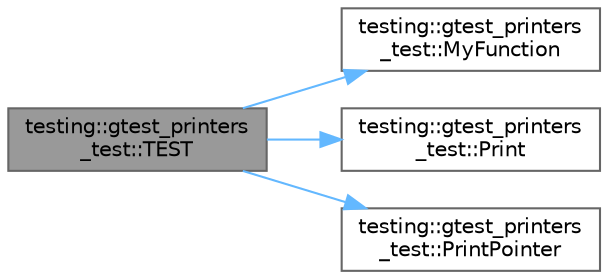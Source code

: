 digraph "testing::gtest_printers_test::TEST"
{
 // LATEX_PDF_SIZE
  bgcolor="transparent";
  edge [fontname=Helvetica,fontsize=10,labelfontname=Helvetica,labelfontsize=10];
  node [fontname=Helvetica,fontsize=10,shape=box,height=0.2,width=0.4];
  rankdir="LR";
  Node1 [id="Node000001",label="testing::gtest_printers\l_test::TEST",height=0.2,width=0.4,color="gray40", fillcolor="grey60", style="filled", fontcolor="black",tooltip=" "];
  Node1 -> Node2 [id="edge1_Node000001_Node000002",color="steelblue1",style="solid",tooltip=" "];
  Node2 [id="Node000002",label="testing::gtest_printers\l_test::MyFunction",height=0.2,width=0.4,color="grey40", fillcolor="white", style="filled",URL="$namespacetesting_1_1gtest__printers__test.html#adf0e590d6776ecb7095a989ff2272d7b",tooltip=" "];
  Node1 -> Node3 [id="edge2_Node000001_Node000003",color="steelblue1",style="solid",tooltip=" "];
  Node3 [id="Node000003",label="testing::gtest_printers\l_test::Print",height=0.2,width=0.4,color="grey40", fillcolor="white", style="filled",URL="$namespacetesting_1_1gtest__printers__test.html#ab1fefdb330a473343afa3cc6d46a65f6",tooltip=" "];
  Node1 -> Node4 [id="edge3_Node000001_Node000004",color="steelblue1",style="solid",tooltip=" "];
  Node4 [id="Node000004",label="testing::gtest_printers\l_test::PrintPointer",height=0.2,width=0.4,color="grey40", fillcolor="white", style="filled",URL="$namespacetesting_1_1gtest__printers__test.html#ac1a9747bc3353294dd18c295a03915e2",tooltip=" "];
}
